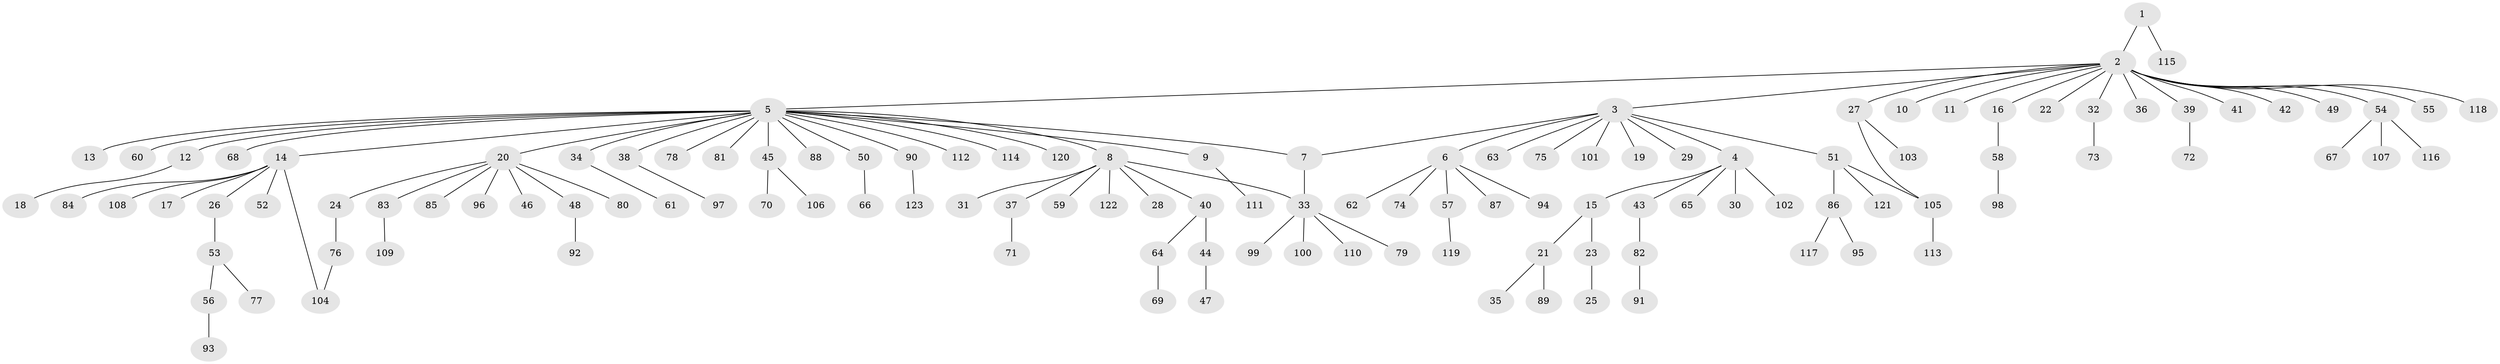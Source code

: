 // Generated by graph-tools (version 1.1) at 2025/50/03/09/25 03:50:01]
// undirected, 123 vertices, 126 edges
graph export_dot {
graph [start="1"]
  node [color=gray90,style=filled];
  1;
  2;
  3;
  4;
  5;
  6;
  7;
  8;
  9;
  10;
  11;
  12;
  13;
  14;
  15;
  16;
  17;
  18;
  19;
  20;
  21;
  22;
  23;
  24;
  25;
  26;
  27;
  28;
  29;
  30;
  31;
  32;
  33;
  34;
  35;
  36;
  37;
  38;
  39;
  40;
  41;
  42;
  43;
  44;
  45;
  46;
  47;
  48;
  49;
  50;
  51;
  52;
  53;
  54;
  55;
  56;
  57;
  58;
  59;
  60;
  61;
  62;
  63;
  64;
  65;
  66;
  67;
  68;
  69;
  70;
  71;
  72;
  73;
  74;
  75;
  76;
  77;
  78;
  79;
  80;
  81;
  82;
  83;
  84;
  85;
  86;
  87;
  88;
  89;
  90;
  91;
  92;
  93;
  94;
  95;
  96;
  97;
  98;
  99;
  100;
  101;
  102;
  103;
  104;
  105;
  106;
  107;
  108;
  109;
  110;
  111;
  112;
  113;
  114;
  115;
  116;
  117;
  118;
  119;
  120;
  121;
  122;
  123;
  1 -- 2;
  1 -- 115;
  2 -- 3;
  2 -- 5;
  2 -- 10;
  2 -- 11;
  2 -- 16;
  2 -- 22;
  2 -- 27;
  2 -- 32;
  2 -- 36;
  2 -- 39;
  2 -- 41;
  2 -- 42;
  2 -- 49;
  2 -- 54;
  2 -- 55;
  2 -- 118;
  3 -- 4;
  3 -- 6;
  3 -- 7;
  3 -- 19;
  3 -- 29;
  3 -- 51;
  3 -- 63;
  3 -- 75;
  3 -- 101;
  4 -- 15;
  4 -- 30;
  4 -- 43;
  4 -- 65;
  4 -- 102;
  5 -- 7;
  5 -- 8;
  5 -- 9;
  5 -- 12;
  5 -- 13;
  5 -- 14;
  5 -- 20;
  5 -- 34;
  5 -- 38;
  5 -- 45;
  5 -- 50;
  5 -- 60;
  5 -- 68;
  5 -- 78;
  5 -- 81;
  5 -- 88;
  5 -- 90;
  5 -- 112;
  5 -- 114;
  5 -- 120;
  6 -- 57;
  6 -- 62;
  6 -- 74;
  6 -- 87;
  6 -- 94;
  7 -- 33;
  8 -- 28;
  8 -- 31;
  8 -- 33;
  8 -- 37;
  8 -- 40;
  8 -- 59;
  8 -- 122;
  9 -- 111;
  12 -- 18;
  14 -- 17;
  14 -- 26;
  14 -- 52;
  14 -- 84;
  14 -- 104;
  14 -- 108;
  15 -- 21;
  15 -- 23;
  16 -- 58;
  20 -- 24;
  20 -- 46;
  20 -- 48;
  20 -- 80;
  20 -- 83;
  20 -- 85;
  20 -- 96;
  21 -- 35;
  21 -- 89;
  23 -- 25;
  24 -- 76;
  26 -- 53;
  27 -- 103;
  27 -- 105;
  32 -- 73;
  33 -- 79;
  33 -- 99;
  33 -- 100;
  33 -- 110;
  34 -- 61;
  37 -- 71;
  38 -- 97;
  39 -- 72;
  40 -- 44;
  40 -- 64;
  43 -- 82;
  44 -- 47;
  45 -- 70;
  45 -- 106;
  48 -- 92;
  50 -- 66;
  51 -- 86;
  51 -- 105;
  51 -- 121;
  53 -- 56;
  53 -- 77;
  54 -- 67;
  54 -- 107;
  54 -- 116;
  56 -- 93;
  57 -- 119;
  58 -- 98;
  64 -- 69;
  76 -- 104;
  82 -- 91;
  83 -- 109;
  86 -- 95;
  86 -- 117;
  90 -- 123;
  105 -- 113;
}

